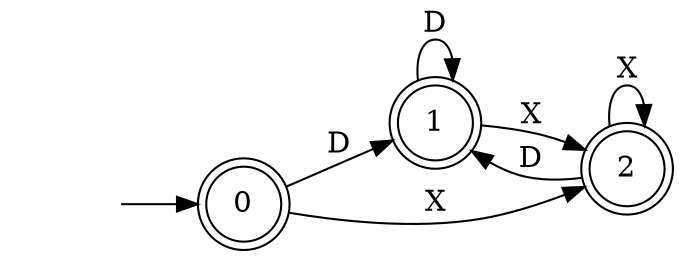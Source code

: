 digraph AFD {
    rankdir=LR;
    node [shape = circle];
    0 [shape=doublecircle];
    1 [shape=doublecircle];
    2 [shape=doublecircle];
    start [shape=plaintext,label=""];
    start -> 0;
    0 -> 1 [label="D"];
    0 -> 2 [label="X"];
    1 -> 1 [label="D"];
    1 -> 2 [label="X"];
    2 -> 1 [label="D"];
    2 -> 2 [label="X"];
}